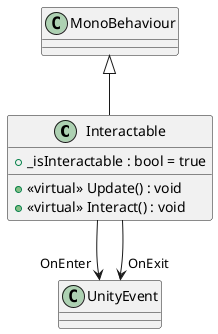 @startuml
class Interactable {
    + _isInteractable : bool = true
    + <<virtual>> Update() : void
    + <<virtual>> Interact() : void
}
MonoBehaviour <|-- Interactable
Interactable --> "OnEnter" UnityEvent
Interactable --> "OnExit" UnityEvent
@enduml

